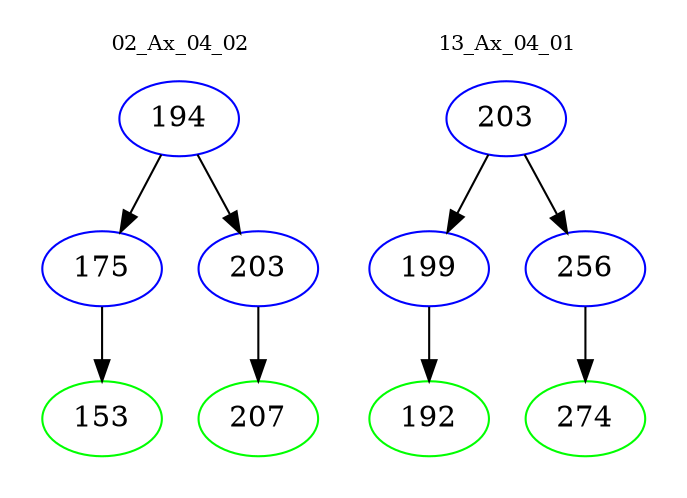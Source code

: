 digraph{
subgraph cluster_0 {
color = white
label = "02_Ax_04_02";
fontsize=10;
T0_194 [label="194", color="blue"]
T0_194 -> T0_175 [color="black"]
T0_175 [label="175", color="blue"]
T0_175 -> T0_153 [color="black"]
T0_153 [label="153", color="green"]
T0_194 -> T0_203 [color="black"]
T0_203 [label="203", color="blue"]
T0_203 -> T0_207 [color="black"]
T0_207 [label="207", color="green"]
}
subgraph cluster_1 {
color = white
label = "13_Ax_04_01";
fontsize=10;
T1_203 [label="203", color="blue"]
T1_203 -> T1_199 [color="black"]
T1_199 [label="199", color="blue"]
T1_199 -> T1_192 [color="black"]
T1_192 [label="192", color="green"]
T1_203 -> T1_256 [color="black"]
T1_256 [label="256", color="blue"]
T1_256 -> T1_274 [color="black"]
T1_274 [label="274", color="green"]
}
}
